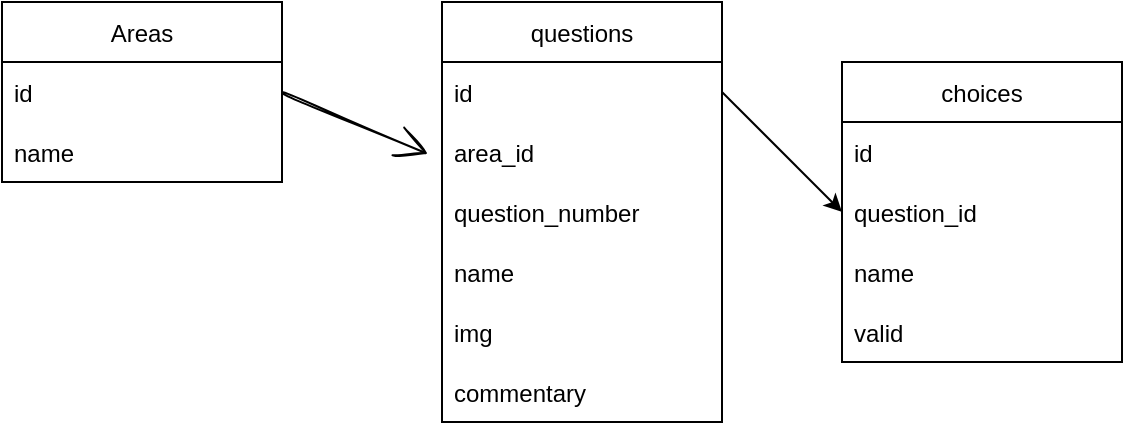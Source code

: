 <mxfile>
    <diagram id="RIvfSSSIqgp203Xgflfd" name="Page-1">
        <mxGraphModel dx="229" dy="562" grid="1" gridSize="10" guides="1" tooltips="1" connect="1" arrows="1" fold="1" page="1" pageScale="1" pageWidth="827" pageHeight="1169" math="0" shadow="0">
            <root>
                <mxCell id="0"/>
                <mxCell id="1" parent="0"/>
                <mxCell id="eAR_i4WXek-1V7kAQHaY-1" value="Areas" style="swimlane;fontStyle=0;childLayout=stackLayout;horizontal=1;startSize=30;horizontalStack=0;resizeParent=1;resizeParentMax=0;resizeLast=0;collapsible=1;marginBottom=0;" parent="1" vertex="1">
                    <mxGeometry x="340" y="280" width="140" height="90" as="geometry"/>
                </mxCell>
                <mxCell id="eAR_i4WXek-1V7kAQHaY-2" value="id" style="text;strokeColor=none;fillColor=none;align=left;verticalAlign=middle;spacingLeft=4;spacingRight=4;overflow=hidden;points=[[0,0.5],[1,0.5]];portConstraint=eastwest;rotatable=0;" parent="eAR_i4WXek-1V7kAQHaY-1" vertex="1">
                    <mxGeometry y="30" width="140" height="30" as="geometry"/>
                </mxCell>
                <mxCell id="eAR_i4WXek-1V7kAQHaY-4" value="name" style="text;strokeColor=none;fillColor=none;align=left;verticalAlign=middle;spacingLeft=4;spacingRight=4;overflow=hidden;points=[[0,0.5],[1,0.5]];portConstraint=eastwest;rotatable=0;" parent="eAR_i4WXek-1V7kAQHaY-1" vertex="1">
                    <mxGeometry y="60" width="140" height="30" as="geometry"/>
                </mxCell>
                <mxCell id="eAR_i4WXek-1V7kAQHaY-5" value="questions" style="swimlane;fontStyle=0;childLayout=stackLayout;horizontal=1;startSize=30;horizontalStack=0;resizeParent=1;resizeParentMax=0;resizeLast=0;collapsible=1;marginBottom=0;" parent="1" vertex="1">
                    <mxGeometry x="560" y="280" width="140" height="210" as="geometry"/>
                </mxCell>
                <mxCell id="eAR_i4WXek-1V7kAQHaY-6" value="id" style="text;strokeColor=none;fillColor=none;align=left;verticalAlign=middle;spacingLeft=4;spacingRight=4;overflow=hidden;points=[[0,0.5],[1,0.5]];portConstraint=eastwest;rotatable=0;" parent="eAR_i4WXek-1V7kAQHaY-5" vertex="1">
                    <mxGeometry y="30" width="140" height="30" as="geometry"/>
                </mxCell>
                <mxCell id="eAR_i4WXek-1V7kAQHaY-7" value="area_id" style="text;strokeColor=none;fillColor=none;align=left;verticalAlign=middle;spacingLeft=4;spacingRight=4;overflow=hidden;points=[[0,0.5],[1,0.5]];portConstraint=eastwest;rotatable=0;" parent="eAR_i4WXek-1V7kAQHaY-5" vertex="1">
                    <mxGeometry y="60" width="140" height="30" as="geometry"/>
                </mxCell>
                <mxCell id="eAR_i4WXek-1V7kAQHaY-8" value="question_number" style="text;strokeColor=none;fillColor=none;align=left;verticalAlign=middle;spacingLeft=4;spacingRight=4;overflow=hidden;points=[[0,0.5],[1,0.5]];portConstraint=eastwest;rotatable=0;" parent="eAR_i4WXek-1V7kAQHaY-5" vertex="1">
                    <mxGeometry y="90" width="140" height="30" as="geometry"/>
                </mxCell>
                <mxCell id="1fPact_uQShrUYuikzuB-3" value="name" style="text;strokeColor=none;fillColor=none;align=left;verticalAlign=middle;spacingLeft=4;spacingRight=4;overflow=hidden;points=[[0,0.5],[1,0.5]];portConstraint=eastwest;rotatable=0;" parent="eAR_i4WXek-1V7kAQHaY-5" vertex="1">
                    <mxGeometry y="120" width="140" height="30" as="geometry"/>
                </mxCell>
                <mxCell id="1fPact_uQShrUYuikzuB-4" value="img" style="text;strokeColor=none;fillColor=none;align=left;verticalAlign=middle;spacingLeft=4;spacingRight=4;overflow=hidden;points=[[0,0.5],[1,0.5]];portConstraint=eastwest;rotatable=0;" parent="eAR_i4WXek-1V7kAQHaY-5" vertex="1">
                    <mxGeometry y="150" width="140" height="30" as="geometry"/>
                </mxCell>
                <mxCell id="1fPact_uQShrUYuikzuB-5" value="commentary" style="text;strokeColor=none;fillColor=none;align=left;verticalAlign=middle;spacingLeft=4;spacingRight=4;overflow=hidden;points=[[0,0.5],[1,0.5]];portConstraint=eastwest;rotatable=0;" parent="eAR_i4WXek-1V7kAQHaY-5" vertex="1">
                    <mxGeometry y="180" width="140" height="30" as="geometry"/>
                </mxCell>
                <mxCell id="eAR_i4WXek-1V7kAQHaY-9" value="choices" style="swimlane;fontStyle=0;childLayout=stackLayout;horizontal=1;startSize=30;horizontalStack=0;resizeParent=1;resizeParentMax=0;resizeLast=0;collapsible=1;marginBottom=0;" parent="1" vertex="1">
                    <mxGeometry x="760" y="310" width="140" height="150" as="geometry"/>
                </mxCell>
                <mxCell id="eAR_i4WXek-1V7kAQHaY-10" value="id" style="text;strokeColor=none;fillColor=none;align=left;verticalAlign=middle;spacingLeft=4;spacingRight=4;overflow=hidden;points=[[0,0.5],[1,0.5]];portConstraint=eastwest;rotatable=0;" parent="eAR_i4WXek-1V7kAQHaY-9" vertex="1">
                    <mxGeometry y="30" width="140" height="30" as="geometry"/>
                </mxCell>
                <mxCell id="eAR_i4WXek-1V7kAQHaY-11" value="question_id" style="text;strokeColor=none;fillColor=none;align=left;verticalAlign=middle;spacingLeft=4;spacingRight=4;overflow=hidden;points=[[0,0.5],[1,0.5]];portConstraint=eastwest;rotatable=0;" parent="eAR_i4WXek-1V7kAQHaY-9" vertex="1">
                    <mxGeometry y="60" width="140" height="30" as="geometry"/>
                </mxCell>
                <mxCell id="eAR_i4WXek-1V7kAQHaY-12" value="name" style="text;strokeColor=none;fillColor=none;align=left;verticalAlign=middle;spacingLeft=4;spacingRight=4;overflow=hidden;points=[[0,0.5],[1,0.5]];portConstraint=eastwest;rotatable=0;" parent="eAR_i4WXek-1V7kAQHaY-9" vertex="1">
                    <mxGeometry y="90" width="140" height="30" as="geometry"/>
                </mxCell>
                <mxCell id="1fPact_uQShrUYuikzuB-2" value="valid" style="text;strokeColor=none;fillColor=none;align=left;verticalAlign=middle;spacingLeft=4;spacingRight=4;overflow=hidden;points=[[0,0.5],[1,0.5]];portConstraint=eastwest;rotatable=0;" parent="eAR_i4WXek-1V7kAQHaY-9" vertex="1">
                    <mxGeometry y="120" width="140" height="30" as="geometry"/>
                </mxCell>
                <mxCell id="1fPact_uQShrUYuikzuB-6" value="" style="edgeStyle=none;curved=1;rounded=0;sketch=1;hachureGap=4;orthogonalLoop=1;jettySize=auto;html=1;fontFamily=Architects Daughter;fontSource=https%3A%2F%2Ffonts.googleapis.com%2Fcss%3Ffamily%3DArchitects%2BDaughter;fontSize=16;endArrow=open;startSize=14;endSize=14;sourcePerimeterSpacing=8;targetPerimeterSpacing=8;entryX=-0.05;entryY=0.533;entryDx=0;entryDy=0;entryPerimeter=0;exitX=1;exitY=0.5;exitDx=0;exitDy=0;" parent="1" source="eAR_i4WXek-1V7kAQHaY-2" target="eAR_i4WXek-1V7kAQHaY-7" edge="1">
                    <mxGeometry relative="1" as="geometry"/>
                </mxCell>
                <mxCell id="3" value="" style="edgeStyle=none;html=1;entryX=0;entryY=0.5;entryDx=0;entryDy=0;exitX=1;exitY=0.5;exitDx=0;exitDy=0;" parent="1" source="eAR_i4WXek-1V7kAQHaY-6" target="eAR_i4WXek-1V7kAQHaY-11" edge="1">
                    <mxGeometry relative="1" as="geometry"/>
                </mxCell>
            </root>
        </mxGraphModel>
    </diagram>
</mxfile>